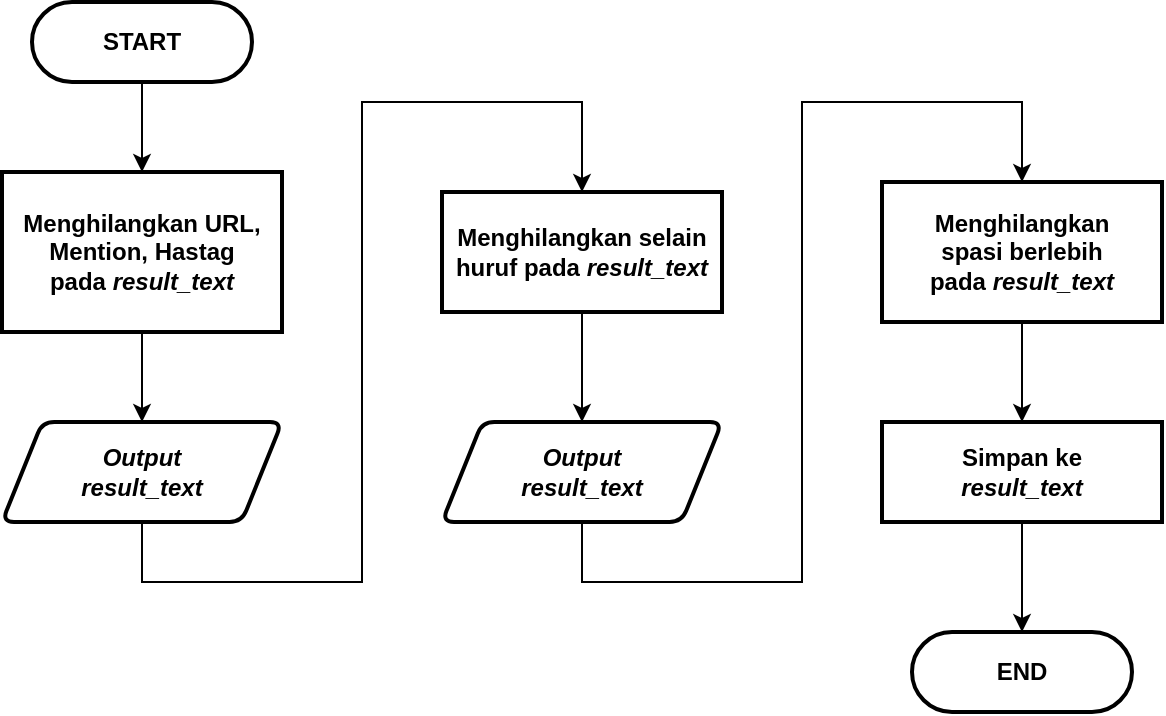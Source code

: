 <mxfile version="14.2.7" type="device"><diagram id="H_fRqtyggIVv_zjI1ywA" name="Page-1"><mxGraphModel dx="1021" dy="500" grid="1" gridSize="10" guides="1" tooltips="1" connect="1" arrows="1" fold="1" page="1" pageScale="1" pageWidth="827" pageHeight="1169" math="0" shadow="0"><root><mxCell id="0"/><mxCell id="1" parent="0"/><mxCell id="nq37NrVnf6S420Zew8mY-68" style="edgeStyle=orthogonalEdgeStyle;rounded=0;orthogonalLoop=1;jettySize=auto;html=1;entryX=0.5;entryY=0;entryDx=0;entryDy=0;entryPerimeter=0;fontSize=12;" parent="1" edge="1"><mxGeometry relative="1" as="geometry"><mxPoint x="100" y="410" as="sourcePoint"/><Array as="points"><mxPoint x="100" y="450"/><mxPoint x="200" y="450"/><mxPoint x="200" y="110"/><mxPoint x="300" y="110"/></Array></mxGeometry></mxCell><mxCell id="VPaNQY4NhbLg9JsDWr0d-1" style="edgeStyle=orthogonalEdgeStyle;rounded=0;orthogonalLoop=1;jettySize=auto;html=1;entryX=0.5;entryY=0;entryDx=0;entryDy=0;entryPerimeter=0;fontSize=12;" edge="1" parent="1"><mxGeometry relative="1" as="geometry"><mxPoint x="80" y="380" as="sourcePoint"/><Array as="points"><mxPoint x="80" y="420"/><mxPoint x="180" y="420"/><mxPoint x="180" y="80"/><mxPoint x="280" y="80"/></Array></mxGeometry></mxCell><mxCell id="VPaNQY4NhbLg9JsDWr0d-2" style="edgeStyle=orthogonalEdgeStyle;rounded=0;orthogonalLoop=1;jettySize=auto;html=1;entryX=0.5;entryY=0;entryDx=0;entryDy=0;" edge="1" parent="1" source="VPaNQY4NhbLg9JsDWr0d-3" target="VPaNQY4NhbLg9JsDWr0d-5"><mxGeometry relative="1" as="geometry"/></mxCell><mxCell id="VPaNQY4NhbLg9JsDWr0d-3" value="&lt;b style=&quot;font-size: 12px;&quot;&gt;START&lt;/b&gt;" style="rounded=1;whiteSpace=wrap;html=1;absoluteArcSize=1;arcSize=140;strokeWidth=2;fontSize=12;" vertex="1" parent="1"><mxGeometry x="35" y="20" width="110" height="40" as="geometry"/></mxCell><mxCell id="VPaNQY4NhbLg9JsDWr0d-4" style="edgeStyle=orthogonalEdgeStyle;rounded=0;orthogonalLoop=1;jettySize=auto;html=1;entryX=0.5;entryY=0;entryDx=0;entryDy=0;" edge="1" parent="1" source="VPaNQY4NhbLg9JsDWr0d-5" target="VPaNQY4NhbLg9JsDWr0d-12"><mxGeometry relative="1" as="geometry"/></mxCell><mxCell id="VPaNQY4NhbLg9JsDWr0d-5" value="&lt;b style=&quot;font-family: &amp;#34;helvetica&amp;#34;&quot;&gt;Menghilangkan URL, Mention, Hastag pada&amp;nbsp;&lt;i&gt;result_text&lt;/i&gt;&lt;/b&gt;" style="rounded=1;whiteSpace=wrap;html=1;absoluteArcSize=1;arcSize=0;strokeWidth=2;fontSize=12;" vertex="1" parent="1"><mxGeometry x="20" y="105" width="140" height="80" as="geometry"/></mxCell><mxCell id="VPaNQY4NhbLg9JsDWr0d-6" style="edgeStyle=orthogonalEdgeStyle;rounded=0;orthogonalLoop=1;jettySize=auto;html=1;entryX=0.5;entryY=0;entryDx=0;entryDy=0;" edge="1" parent="1" source="VPaNQY4NhbLg9JsDWr0d-7" target="VPaNQY4NhbLg9JsDWr0d-8"><mxGeometry relative="1" as="geometry"/></mxCell><mxCell id="VPaNQY4NhbLg9JsDWr0d-7" value="&lt;span style=&quot;font-family: &amp;#34;helvetica&amp;#34;&quot;&gt;&lt;b&gt;Simpan ke&lt;br&gt;&lt;i&gt;result_text&lt;/i&gt;&lt;/b&gt;&lt;/span&gt;" style="rounded=1;whiteSpace=wrap;html=1;absoluteArcSize=1;arcSize=0;strokeWidth=2;fontSize=12;" vertex="1" parent="1"><mxGeometry x="460" y="230" width="140" height="50" as="geometry"/></mxCell><mxCell id="VPaNQY4NhbLg9JsDWr0d-8" value="&lt;b&gt;END&lt;/b&gt;" style="rounded=1;whiteSpace=wrap;html=1;absoluteArcSize=1;arcSize=140;strokeWidth=2;fontSize=12;" vertex="1" parent="1"><mxGeometry x="475" y="335" width="110" height="40" as="geometry"/></mxCell><mxCell id="VPaNQY4NhbLg9JsDWr0d-9" style="edgeStyle=orthogonalEdgeStyle;rounded=0;orthogonalLoop=1;jettySize=auto;html=1;entryX=0.5;entryY=0;entryDx=0;entryDy=0;" edge="1" parent="1" source="VPaNQY4NhbLg9JsDWr0d-10" target="VPaNQY4NhbLg9JsDWr0d-14"><mxGeometry relative="1" as="geometry"/></mxCell><mxCell id="VPaNQY4NhbLg9JsDWr0d-10" value="&lt;b style=&quot;font-family: &amp;#34;helvetica&amp;#34;&quot;&gt;Menghilangkan selain huruf pada&amp;nbsp;&lt;i&gt;result_text&lt;/i&gt;&lt;/b&gt;" style="rounded=1;whiteSpace=wrap;html=1;absoluteArcSize=1;arcSize=0;strokeWidth=2;fontSize=12;" vertex="1" parent="1"><mxGeometry x="240" y="115" width="140" height="60" as="geometry"/></mxCell><mxCell id="VPaNQY4NhbLg9JsDWr0d-11" style="edgeStyle=orthogonalEdgeStyle;rounded=0;orthogonalLoop=1;jettySize=auto;html=1;entryX=0.5;entryY=0;entryDx=0;entryDy=0;" edge="1" parent="1" source="VPaNQY4NhbLg9JsDWr0d-12" target="VPaNQY4NhbLg9JsDWr0d-10"><mxGeometry relative="1" as="geometry"><Array as="points"><mxPoint x="90" y="310"/><mxPoint x="200" y="310"/><mxPoint x="200" y="70"/><mxPoint x="310" y="70"/></Array></mxGeometry></mxCell><mxCell id="VPaNQY4NhbLg9JsDWr0d-12" value="&lt;i&gt;Output &lt;br&gt;result_text&lt;br&gt;&lt;/i&gt;" style="shape=parallelogram;html=1;strokeWidth=2;perimeter=parallelogramPerimeter;whiteSpace=wrap;rounded=1;arcSize=12;size=0.144;fontSize=12;fontStyle=1" vertex="1" parent="1"><mxGeometry x="20" y="230" width="140" height="50" as="geometry"/></mxCell><mxCell id="VPaNQY4NhbLg9JsDWr0d-13" style="edgeStyle=orthogonalEdgeStyle;rounded=0;orthogonalLoop=1;jettySize=auto;html=1;entryX=0.5;entryY=0;entryDx=0;entryDy=0;" edge="1" parent="1" source="VPaNQY4NhbLg9JsDWr0d-14" target="VPaNQY4NhbLg9JsDWr0d-16"><mxGeometry relative="1" as="geometry"><Array as="points"><mxPoint x="310" y="310"/><mxPoint x="420" y="310"/><mxPoint x="420" y="70"/><mxPoint x="530" y="70"/></Array></mxGeometry></mxCell><mxCell id="VPaNQY4NhbLg9JsDWr0d-14" value="&lt;i&gt;Output &lt;br&gt;result_text&lt;br&gt;&lt;/i&gt;" style="shape=parallelogram;html=1;strokeWidth=2;perimeter=parallelogramPerimeter;whiteSpace=wrap;rounded=1;arcSize=12;size=0.144;fontSize=12;fontStyle=1" vertex="1" parent="1"><mxGeometry x="240" y="230" width="140" height="50" as="geometry"/></mxCell><mxCell id="VPaNQY4NhbLg9JsDWr0d-15" style="edgeStyle=orthogonalEdgeStyle;rounded=0;orthogonalLoop=1;jettySize=auto;html=1;entryX=0.5;entryY=0;entryDx=0;entryDy=0;" edge="1" parent="1" source="VPaNQY4NhbLg9JsDWr0d-16"><mxGeometry relative="1" as="geometry"><mxPoint x="530" y="230" as="targetPoint"/></mxGeometry></mxCell><mxCell id="VPaNQY4NhbLg9JsDWr0d-16" value="&lt;b style=&quot;font-family: &amp;#34;helvetica&amp;#34;&quot;&gt;Menghilangkan&lt;br&gt;spasi berlebih pada&amp;nbsp;&lt;i&gt;result_text&lt;/i&gt;&lt;/b&gt;" style="rounded=1;whiteSpace=wrap;html=1;absoluteArcSize=1;arcSize=0;strokeWidth=2;fontSize=12;" vertex="1" parent="1"><mxGeometry x="460" y="110" width="140" height="70" as="geometry"/></mxCell></root></mxGraphModel></diagram></mxfile>